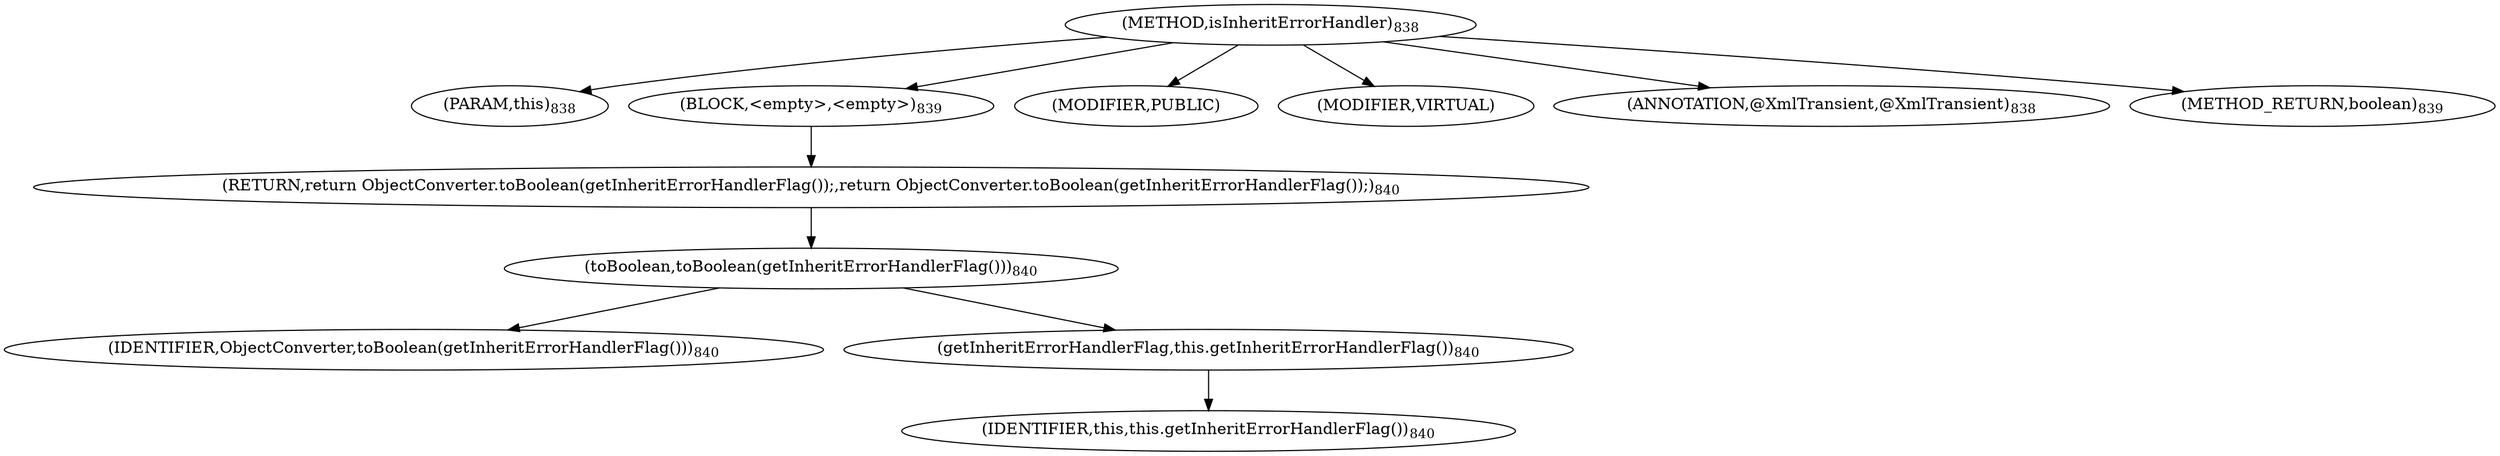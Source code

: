 digraph "isInheritErrorHandler" {  
"1608" [label = <(METHOD,isInheritErrorHandler)<SUB>838</SUB>> ]
"233" [label = <(PARAM,this)<SUB>838</SUB>> ]
"1609" [label = <(BLOCK,&lt;empty&gt;,&lt;empty&gt;)<SUB>839</SUB>> ]
"1610" [label = <(RETURN,return ObjectConverter.toBoolean(getInheritErrorHandlerFlag());,return ObjectConverter.toBoolean(getInheritErrorHandlerFlag());)<SUB>840</SUB>> ]
"1611" [label = <(toBoolean,toBoolean(getInheritErrorHandlerFlag()))<SUB>840</SUB>> ]
"1612" [label = <(IDENTIFIER,ObjectConverter,toBoolean(getInheritErrorHandlerFlag()))<SUB>840</SUB>> ]
"1613" [label = <(getInheritErrorHandlerFlag,this.getInheritErrorHandlerFlag())<SUB>840</SUB>> ]
"232" [label = <(IDENTIFIER,this,this.getInheritErrorHandlerFlag())<SUB>840</SUB>> ]
"1614" [label = <(MODIFIER,PUBLIC)> ]
"1615" [label = <(MODIFIER,VIRTUAL)> ]
"1616" [label = <(ANNOTATION,@XmlTransient,@XmlTransient)<SUB>838</SUB>> ]
"1617" [label = <(METHOD_RETURN,boolean)<SUB>839</SUB>> ]
  "1608" -> "233" 
  "1608" -> "1609" 
  "1608" -> "1614" 
  "1608" -> "1615" 
  "1608" -> "1616" 
  "1608" -> "1617" 
  "1609" -> "1610" 
  "1610" -> "1611" 
  "1611" -> "1612" 
  "1611" -> "1613" 
  "1613" -> "232" 
}
